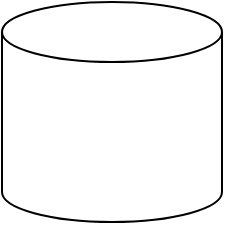 <mxfile version="21.8.1" type="github">
  <diagram name="Страница — 1" id="gYUM-hIDIAx276U46wet">
    <mxGraphModel dx="794" dy="464" grid="1" gridSize="10" guides="1" tooltips="1" connect="1" arrows="1" fold="1" page="1" pageScale="1" pageWidth="827" pageHeight="1169" math="0" shadow="0">
      <root>
        <mxCell id="0" />
        <mxCell id="1" parent="0" />
        <mxCell id="c7UrGmr0j77cQybt0sbC-1" value="" style="shape=cylinder3;whiteSpace=wrap;html=1;boundedLbl=1;backgroundOutline=1;size=15;" vertex="1" parent="1">
          <mxGeometry x="140" y="100" width="110" height="110" as="geometry" />
        </mxCell>
      </root>
    </mxGraphModel>
  </diagram>
</mxfile>
